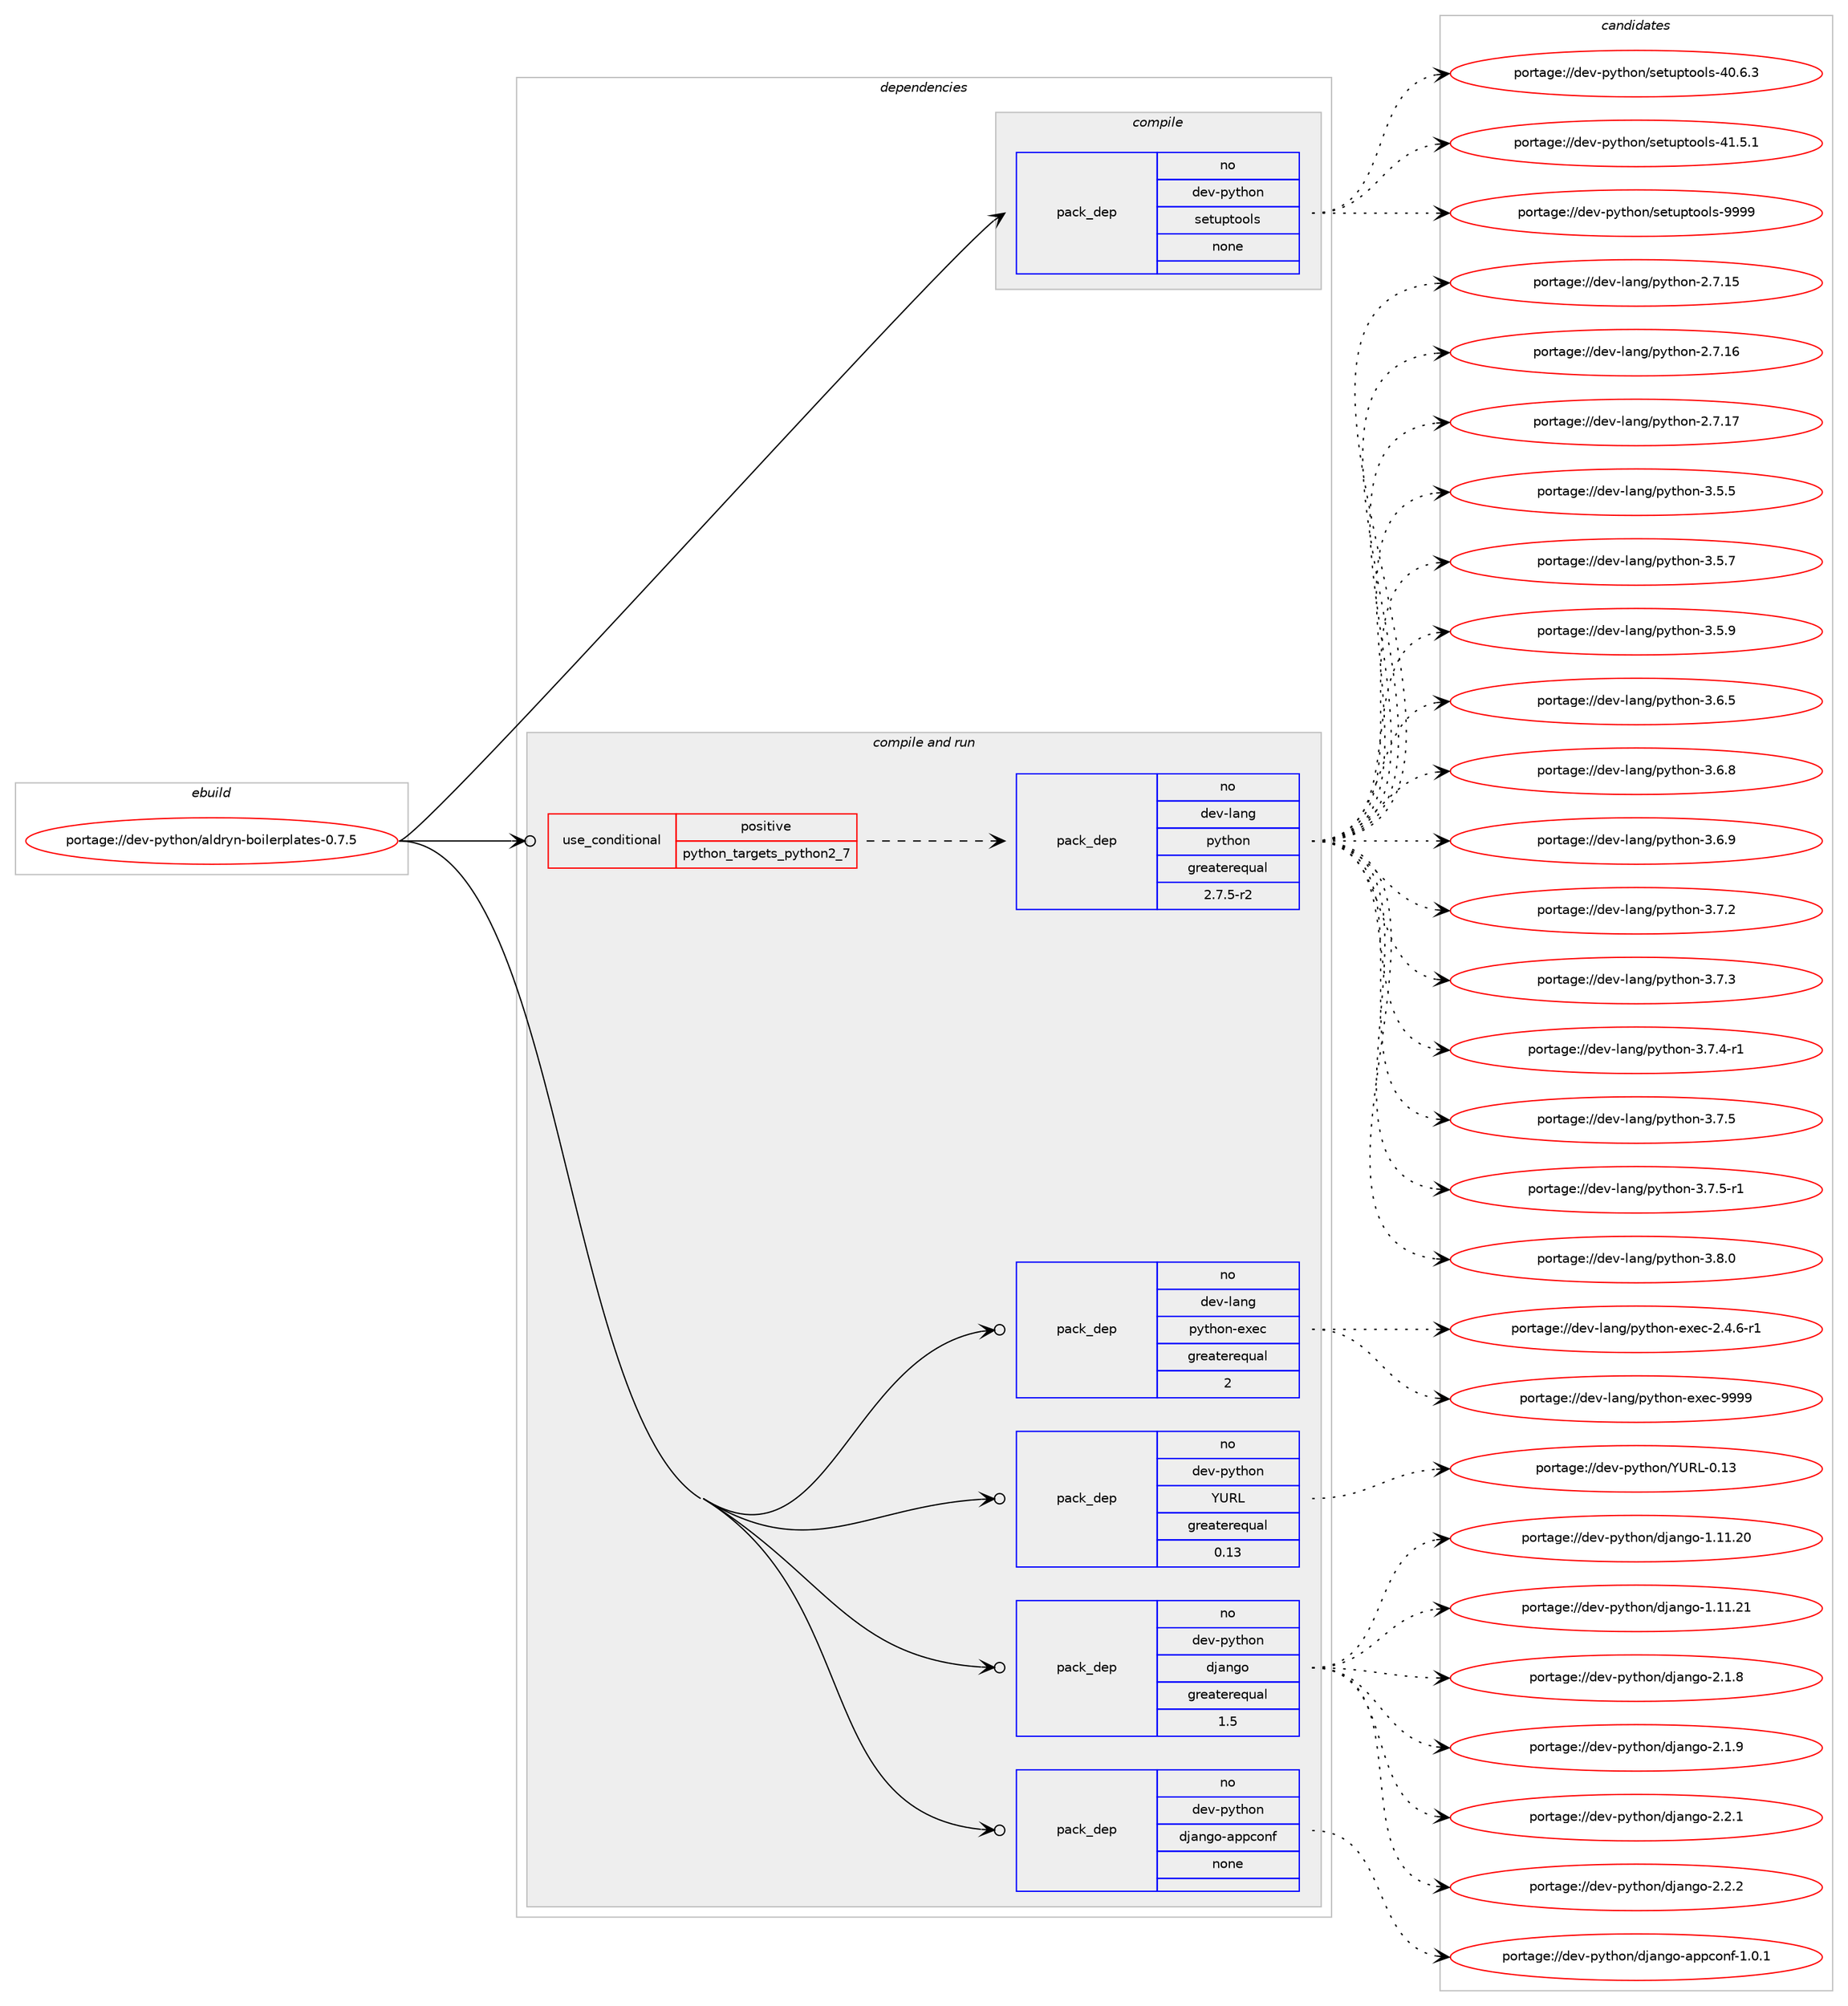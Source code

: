 digraph prolog {

# *************
# Graph options
# *************

newrank=true;
concentrate=true;
compound=true;
graph [rankdir=LR,fontname=Helvetica,fontsize=10,ranksep=1.5];#, ranksep=2.5, nodesep=0.2];
edge  [arrowhead=vee];
node  [fontname=Helvetica,fontsize=10];

# **********
# The ebuild
# **********

subgraph cluster_leftcol {
color=gray;
rank=same;
label=<<i>ebuild</i>>;
id [label="portage://dev-python/aldryn-boilerplates-0.7.5", color=red, width=4, href="../dev-python/aldryn-boilerplates-0.7.5.svg"];
}

# ****************
# The dependencies
# ****************

subgraph cluster_midcol {
color=gray;
label=<<i>dependencies</i>>;
subgraph cluster_compile {
fillcolor="#eeeeee";
style=filled;
label=<<i>compile</i>>;
subgraph pack100224 {
dependency128840 [label=<<TABLE BORDER="0" CELLBORDER="1" CELLSPACING="0" CELLPADDING="4" WIDTH="220"><TR><TD ROWSPAN="6" CELLPADDING="30">pack_dep</TD></TR><TR><TD WIDTH="110">no</TD></TR><TR><TD>dev-python</TD></TR><TR><TD>setuptools</TD></TR><TR><TD>none</TD></TR><TR><TD></TD></TR></TABLE>>, shape=none, color=blue];
}
id:e -> dependency128840:w [weight=20,style="solid",arrowhead="vee"];
}
subgraph cluster_compileandrun {
fillcolor="#eeeeee";
style=filled;
label=<<i>compile and run</i>>;
subgraph cond25315 {
dependency128841 [label=<<TABLE BORDER="0" CELLBORDER="1" CELLSPACING="0" CELLPADDING="4"><TR><TD ROWSPAN="3" CELLPADDING="10">use_conditional</TD></TR><TR><TD>positive</TD></TR><TR><TD>python_targets_python2_7</TD></TR></TABLE>>, shape=none, color=red];
subgraph pack100225 {
dependency128842 [label=<<TABLE BORDER="0" CELLBORDER="1" CELLSPACING="0" CELLPADDING="4" WIDTH="220"><TR><TD ROWSPAN="6" CELLPADDING="30">pack_dep</TD></TR><TR><TD WIDTH="110">no</TD></TR><TR><TD>dev-lang</TD></TR><TR><TD>python</TD></TR><TR><TD>greaterequal</TD></TR><TR><TD>2.7.5-r2</TD></TR></TABLE>>, shape=none, color=blue];
}
dependency128841:e -> dependency128842:w [weight=20,style="dashed",arrowhead="vee"];
}
id:e -> dependency128841:w [weight=20,style="solid",arrowhead="odotvee"];
subgraph pack100226 {
dependency128843 [label=<<TABLE BORDER="0" CELLBORDER="1" CELLSPACING="0" CELLPADDING="4" WIDTH="220"><TR><TD ROWSPAN="6" CELLPADDING="30">pack_dep</TD></TR><TR><TD WIDTH="110">no</TD></TR><TR><TD>dev-lang</TD></TR><TR><TD>python-exec</TD></TR><TR><TD>greaterequal</TD></TR><TR><TD>2</TD></TR></TABLE>>, shape=none, color=blue];
}
id:e -> dependency128843:w [weight=20,style="solid",arrowhead="odotvee"];
subgraph pack100227 {
dependency128844 [label=<<TABLE BORDER="0" CELLBORDER="1" CELLSPACING="0" CELLPADDING="4" WIDTH="220"><TR><TD ROWSPAN="6" CELLPADDING="30">pack_dep</TD></TR><TR><TD WIDTH="110">no</TD></TR><TR><TD>dev-python</TD></TR><TR><TD>YURL</TD></TR><TR><TD>greaterequal</TD></TR><TR><TD>0.13</TD></TR></TABLE>>, shape=none, color=blue];
}
id:e -> dependency128844:w [weight=20,style="solid",arrowhead="odotvee"];
subgraph pack100228 {
dependency128845 [label=<<TABLE BORDER="0" CELLBORDER="1" CELLSPACING="0" CELLPADDING="4" WIDTH="220"><TR><TD ROWSPAN="6" CELLPADDING="30">pack_dep</TD></TR><TR><TD WIDTH="110">no</TD></TR><TR><TD>dev-python</TD></TR><TR><TD>django</TD></TR><TR><TD>greaterequal</TD></TR><TR><TD>1.5</TD></TR></TABLE>>, shape=none, color=blue];
}
id:e -> dependency128845:w [weight=20,style="solid",arrowhead="odotvee"];
subgraph pack100229 {
dependency128846 [label=<<TABLE BORDER="0" CELLBORDER="1" CELLSPACING="0" CELLPADDING="4" WIDTH="220"><TR><TD ROWSPAN="6" CELLPADDING="30">pack_dep</TD></TR><TR><TD WIDTH="110">no</TD></TR><TR><TD>dev-python</TD></TR><TR><TD>django-appconf</TD></TR><TR><TD>none</TD></TR><TR><TD></TD></TR></TABLE>>, shape=none, color=blue];
}
id:e -> dependency128846:w [weight=20,style="solid",arrowhead="odotvee"];
}
subgraph cluster_run {
fillcolor="#eeeeee";
style=filled;
label=<<i>run</i>>;
}
}

# **************
# The candidates
# **************

subgraph cluster_choices {
rank=same;
color=gray;
label=<<i>candidates</i>>;

subgraph choice100224 {
color=black;
nodesep=1;
choiceportage100101118451121211161041111104711510111611711211611111110811545524846544651 [label="portage://dev-python/setuptools-40.6.3", color=red, width=4,href="../dev-python/setuptools-40.6.3.svg"];
choiceportage100101118451121211161041111104711510111611711211611111110811545524946534649 [label="portage://dev-python/setuptools-41.5.1", color=red, width=4,href="../dev-python/setuptools-41.5.1.svg"];
choiceportage10010111845112121116104111110471151011161171121161111111081154557575757 [label="portage://dev-python/setuptools-9999", color=red, width=4,href="../dev-python/setuptools-9999.svg"];
dependency128840:e -> choiceportage100101118451121211161041111104711510111611711211611111110811545524846544651:w [style=dotted,weight="100"];
dependency128840:e -> choiceportage100101118451121211161041111104711510111611711211611111110811545524946534649:w [style=dotted,weight="100"];
dependency128840:e -> choiceportage10010111845112121116104111110471151011161171121161111111081154557575757:w [style=dotted,weight="100"];
}
subgraph choice100225 {
color=black;
nodesep=1;
choiceportage10010111845108971101034711212111610411111045504655464953 [label="portage://dev-lang/python-2.7.15", color=red, width=4,href="../dev-lang/python-2.7.15.svg"];
choiceportage10010111845108971101034711212111610411111045504655464954 [label="portage://dev-lang/python-2.7.16", color=red, width=4,href="../dev-lang/python-2.7.16.svg"];
choiceportage10010111845108971101034711212111610411111045504655464955 [label="portage://dev-lang/python-2.7.17", color=red, width=4,href="../dev-lang/python-2.7.17.svg"];
choiceportage100101118451089711010347112121116104111110455146534653 [label="portage://dev-lang/python-3.5.5", color=red, width=4,href="../dev-lang/python-3.5.5.svg"];
choiceportage100101118451089711010347112121116104111110455146534655 [label="portage://dev-lang/python-3.5.7", color=red, width=4,href="../dev-lang/python-3.5.7.svg"];
choiceportage100101118451089711010347112121116104111110455146534657 [label="portage://dev-lang/python-3.5.9", color=red, width=4,href="../dev-lang/python-3.5.9.svg"];
choiceportage100101118451089711010347112121116104111110455146544653 [label="portage://dev-lang/python-3.6.5", color=red, width=4,href="../dev-lang/python-3.6.5.svg"];
choiceportage100101118451089711010347112121116104111110455146544656 [label="portage://dev-lang/python-3.6.8", color=red, width=4,href="../dev-lang/python-3.6.8.svg"];
choiceportage100101118451089711010347112121116104111110455146544657 [label="portage://dev-lang/python-3.6.9", color=red, width=4,href="../dev-lang/python-3.6.9.svg"];
choiceportage100101118451089711010347112121116104111110455146554650 [label="portage://dev-lang/python-3.7.2", color=red, width=4,href="../dev-lang/python-3.7.2.svg"];
choiceportage100101118451089711010347112121116104111110455146554651 [label="portage://dev-lang/python-3.7.3", color=red, width=4,href="../dev-lang/python-3.7.3.svg"];
choiceportage1001011184510897110103471121211161041111104551465546524511449 [label="portage://dev-lang/python-3.7.4-r1", color=red, width=4,href="../dev-lang/python-3.7.4-r1.svg"];
choiceportage100101118451089711010347112121116104111110455146554653 [label="portage://dev-lang/python-3.7.5", color=red, width=4,href="../dev-lang/python-3.7.5.svg"];
choiceportage1001011184510897110103471121211161041111104551465546534511449 [label="portage://dev-lang/python-3.7.5-r1", color=red, width=4,href="../dev-lang/python-3.7.5-r1.svg"];
choiceportage100101118451089711010347112121116104111110455146564648 [label="portage://dev-lang/python-3.8.0", color=red, width=4,href="../dev-lang/python-3.8.0.svg"];
dependency128842:e -> choiceportage10010111845108971101034711212111610411111045504655464953:w [style=dotted,weight="100"];
dependency128842:e -> choiceportage10010111845108971101034711212111610411111045504655464954:w [style=dotted,weight="100"];
dependency128842:e -> choiceportage10010111845108971101034711212111610411111045504655464955:w [style=dotted,weight="100"];
dependency128842:e -> choiceportage100101118451089711010347112121116104111110455146534653:w [style=dotted,weight="100"];
dependency128842:e -> choiceportage100101118451089711010347112121116104111110455146534655:w [style=dotted,weight="100"];
dependency128842:e -> choiceportage100101118451089711010347112121116104111110455146534657:w [style=dotted,weight="100"];
dependency128842:e -> choiceportage100101118451089711010347112121116104111110455146544653:w [style=dotted,weight="100"];
dependency128842:e -> choiceportage100101118451089711010347112121116104111110455146544656:w [style=dotted,weight="100"];
dependency128842:e -> choiceportage100101118451089711010347112121116104111110455146544657:w [style=dotted,weight="100"];
dependency128842:e -> choiceportage100101118451089711010347112121116104111110455146554650:w [style=dotted,weight="100"];
dependency128842:e -> choiceportage100101118451089711010347112121116104111110455146554651:w [style=dotted,weight="100"];
dependency128842:e -> choiceportage1001011184510897110103471121211161041111104551465546524511449:w [style=dotted,weight="100"];
dependency128842:e -> choiceportage100101118451089711010347112121116104111110455146554653:w [style=dotted,weight="100"];
dependency128842:e -> choiceportage1001011184510897110103471121211161041111104551465546534511449:w [style=dotted,weight="100"];
dependency128842:e -> choiceportage100101118451089711010347112121116104111110455146564648:w [style=dotted,weight="100"];
}
subgraph choice100226 {
color=black;
nodesep=1;
choiceportage10010111845108971101034711212111610411111045101120101994550465246544511449 [label="portage://dev-lang/python-exec-2.4.6-r1", color=red, width=4,href="../dev-lang/python-exec-2.4.6-r1.svg"];
choiceportage10010111845108971101034711212111610411111045101120101994557575757 [label="portage://dev-lang/python-exec-9999", color=red, width=4,href="../dev-lang/python-exec-9999.svg"];
dependency128843:e -> choiceportage10010111845108971101034711212111610411111045101120101994550465246544511449:w [style=dotted,weight="100"];
dependency128843:e -> choiceportage10010111845108971101034711212111610411111045101120101994557575757:w [style=dotted,weight="100"];
}
subgraph choice100227 {
color=black;
nodesep=1;
choiceportage1001011184511212111610411111047898582764548464951 [label="portage://dev-python/YURL-0.13", color=red, width=4,href="../dev-python/YURL-0.13.svg"];
dependency128844:e -> choiceportage1001011184511212111610411111047898582764548464951:w [style=dotted,weight="100"];
}
subgraph choice100228 {
color=black;
nodesep=1;
choiceportage1001011184511212111610411111047100106971101031114549464949465048 [label="portage://dev-python/django-1.11.20", color=red, width=4,href="../dev-python/django-1.11.20.svg"];
choiceportage1001011184511212111610411111047100106971101031114549464949465049 [label="portage://dev-python/django-1.11.21", color=red, width=4,href="../dev-python/django-1.11.21.svg"];
choiceportage100101118451121211161041111104710010697110103111455046494656 [label="portage://dev-python/django-2.1.8", color=red, width=4,href="../dev-python/django-2.1.8.svg"];
choiceportage100101118451121211161041111104710010697110103111455046494657 [label="portage://dev-python/django-2.1.9", color=red, width=4,href="../dev-python/django-2.1.9.svg"];
choiceportage100101118451121211161041111104710010697110103111455046504649 [label="portage://dev-python/django-2.2.1", color=red, width=4,href="../dev-python/django-2.2.1.svg"];
choiceportage100101118451121211161041111104710010697110103111455046504650 [label="portage://dev-python/django-2.2.2", color=red, width=4,href="../dev-python/django-2.2.2.svg"];
dependency128845:e -> choiceportage1001011184511212111610411111047100106971101031114549464949465048:w [style=dotted,weight="100"];
dependency128845:e -> choiceportage1001011184511212111610411111047100106971101031114549464949465049:w [style=dotted,weight="100"];
dependency128845:e -> choiceportage100101118451121211161041111104710010697110103111455046494656:w [style=dotted,weight="100"];
dependency128845:e -> choiceportage100101118451121211161041111104710010697110103111455046494657:w [style=dotted,weight="100"];
dependency128845:e -> choiceportage100101118451121211161041111104710010697110103111455046504649:w [style=dotted,weight="100"];
dependency128845:e -> choiceportage100101118451121211161041111104710010697110103111455046504650:w [style=dotted,weight="100"];
}
subgraph choice100229 {
color=black;
nodesep=1;
choiceportage100101118451121211161041111104710010697110103111459711211299111110102454946484649 [label="portage://dev-python/django-appconf-1.0.1", color=red, width=4,href="../dev-python/django-appconf-1.0.1.svg"];
dependency128846:e -> choiceportage100101118451121211161041111104710010697110103111459711211299111110102454946484649:w [style=dotted,weight="100"];
}
}

}
